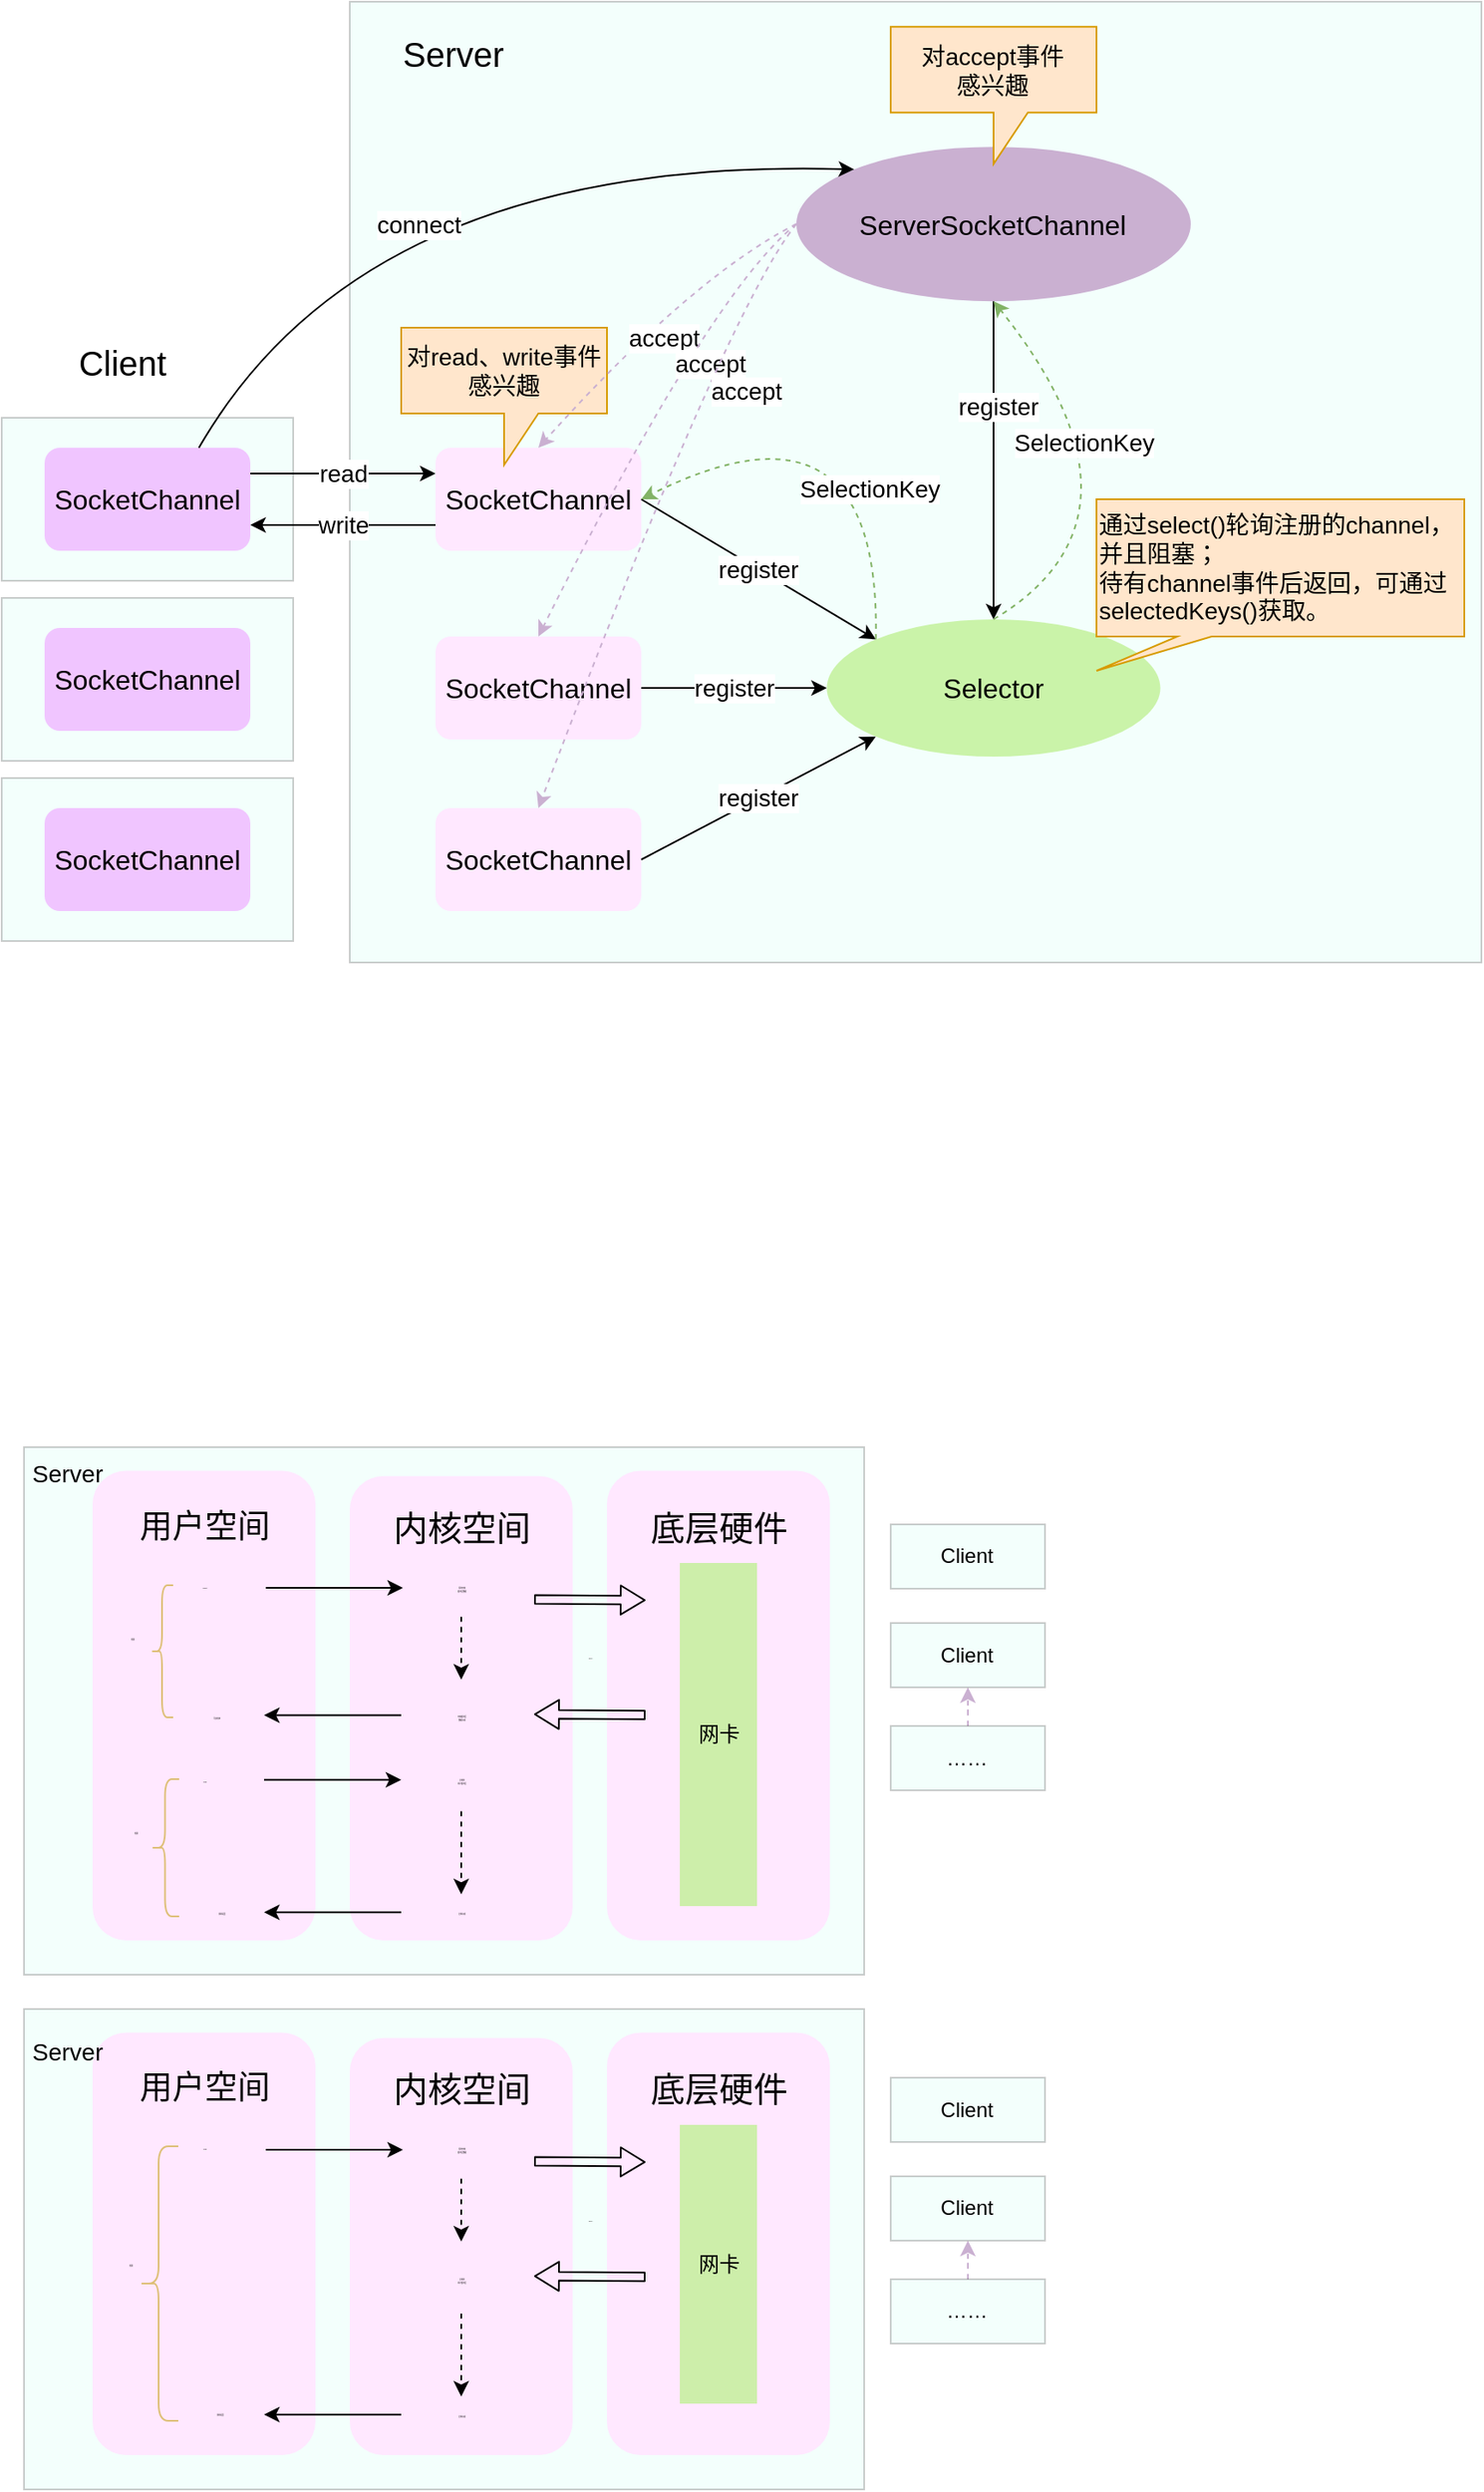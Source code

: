 <mxfile version="20.5.3" type="github">
  <diagram id="5nlBT_24B2XMlk60upl5" name="第 1 页">
    <mxGraphModel dx="1845" dy="1748" grid="1" gridSize="10" guides="1" tooltips="1" connect="1" arrows="1" fold="1" page="1" pageScale="1" pageWidth="827" pageHeight="1169" math="0" shadow="0">
      <root>
        <mxCell id="0" />
        <mxCell id="1" parent="0" />
        <mxCell id="u7LS-Ar8V220cJxnukR8-7" value="" style="rounded=0;whiteSpace=wrap;html=1;fillColor=#C4FCEF;opacity=20;fontSize=14;strokeColor=#000000;" parent="1" vertex="1">
          <mxGeometry x="70" y="-70" width="660" height="560" as="geometry" />
        </mxCell>
        <mxCell id="u7LS-Ar8V220cJxnukR8-1" value="Selector" style="ellipse;whiteSpace=wrap;html=1;fontSize=16;fillColor=#C1F195;strokeColor=none;opacity=80;" parent="1" vertex="1">
          <mxGeometry x="348.21" y="290" width="194.53" height="80" as="geometry" />
        </mxCell>
        <mxCell id="u7LS-Ar8V220cJxnukR8-2" value="ServerSocketChannel" style="ellipse;whiteSpace=wrap;html=1;fontSize=16;fillColor=#CAB0D1;strokeColor=none;" parent="1" vertex="1">
          <mxGeometry x="330.47" y="14.57" width="230" height="90" as="geometry" />
        </mxCell>
        <mxCell id="u7LS-Ar8V220cJxnukR8-4" value="SocketChannel" style="rounded=1;whiteSpace=wrap;html=1;fontSize=16;fillColor=#FFE8FF;strokeColor=none;" parent="1" vertex="1">
          <mxGeometry x="120" y="190" width="120" height="60" as="geometry" />
        </mxCell>
        <mxCell id="u7LS-Ar8V220cJxnukR8-5" value="SocketChannel" style="rounded=1;whiteSpace=wrap;html=1;fontSize=16;fillColor=#FFE8FF;strokeColor=none;" parent="1" vertex="1">
          <mxGeometry x="120" y="400" width="120" height="60" as="geometry" />
        </mxCell>
        <mxCell id="u7LS-Ar8V220cJxnukR8-6" value="SocketChannel" style="rounded=1;whiteSpace=wrap;html=1;fontSize=16;fillColor=#FFE8FF;strokeColor=none;" parent="1" vertex="1">
          <mxGeometry x="120" y="300" width="120" height="60" as="geometry" />
        </mxCell>
        <mxCell id="u7LS-Ar8V220cJxnukR8-8" value="" style="rounded=0;whiteSpace=wrap;html=1;fillColor=#C4FCEF;opacity=20;" parent="1" vertex="1">
          <mxGeometry x="-133" y="172.5" width="170" height="95" as="geometry" />
        </mxCell>
        <mxCell id="u7LS-Ar8V220cJxnukR8-9" value="SocketChannel" style="rounded=1;whiteSpace=wrap;html=1;fontSize=16;fillColor=#F0C5FF;strokeColor=none;" parent="1" vertex="1">
          <mxGeometry x="-108" y="190" width="120" height="60" as="geometry" />
        </mxCell>
        <mxCell id="u7LS-Ar8V220cJxnukR8-18" value="read" style="endArrow=classic;html=1;rounded=0;exitX=1;exitY=0.25;exitDx=0;exitDy=0;entryX=0;entryY=0.25;entryDx=0;entryDy=0;fontSize=14;" parent="1" source="u7LS-Ar8V220cJxnukR8-9" target="u7LS-Ar8V220cJxnukR8-4" edge="1">
          <mxGeometry width="50" height="50" relative="1" as="geometry">
            <mxPoint x="-80" y="360" as="sourcePoint" />
            <mxPoint x="-30" y="310" as="targetPoint" />
          </mxGeometry>
        </mxCell>
        <mxCell id="u7LS-Ar8V220cJxnukR8-19" value="write" style="endArrow=classic;html=1;rounded=0;exitX=0;exitY=0.75;exitDx=0;exitDy=0;entryX=1;entryY=0.75;entryDx=0;entryDy=0;fontSize=14;" parent="1" source="u7LS-Ar8V220cJxnukR8-4" target="u7LS-Ar8V220cJxnukR8-9" edge="1">
          <mxGeometry width="50" height="50" relative="1" as="geometry">
            <mxPoint x="-45" y="130" as="sourcePoint" />
            <mxPoint x="110" y="130" as="targetPoint" />
          </mxGeometry>
        </mxCell>
        <mxCell id="u7LS-Ar8V220cJxnukR8-20" value="register" style="endArrow=classic;html=1;rounded=0;exitX=1;exitY=0.5;exitDx=0;exitDy=0;entryX=0;entryY=0;entryDx=0;entryDy=0;fontSize=14;" parent="1" source="u7LS-Ar8V220cJxnukR8-4" target="u7LS-Ar8V220cJxnukR8-1" edge="1">
          <mxGeometry width="50" height="50" relative="1" as="geometry">
            <mxPoint x="-90" y="410" as="sourcePoint" />
            <mxPoint x="-40" y="360" as="targetPoint" />
          </mxGeometry>
        </mxCell>
        <mxCell id="u7LS-Ar8V220cJxnukR8-21" value="" style="endArrow=classic;html=1;rounded=0;exitX=0.5;exitY=1;exitDx=0;exitDy=0;entryX=0.5;entryY=0;entryDx=0;entryDy=0;" parent="1" source="u7LS-Ar8V220cJxnukR8-2" target="u7LS-Ar8V220cJxnukR8-1" edge="1">
          <mxGeometry width="50" height="50" relative="1" as="geometry">
            <mxPoint x="225.47" y="390" as="sourcePoint" />
            <mxPoint x="275.47" y="340" as="targetPoint" />
          </mxGeometry>
        </mxCell>
        <mxCell id="u7LS-Ar8V220cJxnukR8-22" value="register" style="edgeLabel;html=1;align=center;verticalAlign=middle;resizable=0;points=[];fontSize=14;" parent="u7LS-Ar8V220cJxnukR8-21" vertex="1" connectable="0">
          <mxGeometry x="-0.34" y="2" relative="1" as="geometry">
            <mxPoint as="offset" />
          </mxGeometry>
        </mxCell>
        <mxCell id="u7LS-Ar8V220cJxnukR8-23" value="" style="endArrow=classic;html=1;exitX=0;exitY=0;exitDx=0;exitDy=0;entryX=1;entryY=0.5;entryDx=0;entryDy=0;curved=1;dashed=1;strokeWidth=1;fillColor=#d5e8d4;strokeColor=#82b366;" parent="1" source="u7LS-Ar8V220cJxnukR8-1" target="u7LS-Ar8V220cJxnukR8-4" edge="1">
          <mxGeometry width="50" height="50" relative="1" as="geometry">
            <mxPoint x="290" y="460" as="sourcePoint" />
            <mxPoint x="340" y="410" as="targetPoint" />
            <Array as="points">
              <mxPoint x="380" y="150" />
            </Array>
          </mxGeometry>
        </mxCell>
        <mxCell id="u7LS-Ar8V220cJxnukR8-24" value="SelectionKey" style="edgeLabel;html=1;align=center;verticalAlign=middle;resizable=0;points=[];fontSize=14;" parent="u7LS-Ar8V220cJxnukR8-23" vertex="1" connectable="0">
          <mxGeometry x="0.122" y="40" relative="1" as="geometry">
            <mxPoint x="-6" y="18" as="offset" />
          </mxGeometry>
        </mxCell>
        <mxCell id="u7LS-Ar8V220cJxnukR8-27" value="" style="endArrow=classic;html=1;exitX=0.5;exitY=0;exitDx=0;exitDy=0;entryX=0.5;entryY=1;entryDx=0;entryDy=0;curved=1;dashed=1;strokeWidth=1;fillColor=#d5e8d4;strokeColor=#82b366;" parent="1" source="u7LS-Ar8V220cJxnukR8-1" target="u7LS-Ar8V220cJxnukR8-2" edge="1">
          <mxGeometry width="50" height="50" relative="1" as="geometry">
            <mxPoint x="395.47" y="340" as="sourcePoint" />
            <mxPoint x="75.47" y="145" as="targetPoint" />
            <Array as="points">
              <mxPoint x="545.47" y="230" />
            </Array>
          </mxGeometry>
        </mxCell>
        <mxCell id="u7LS-Ar8V220cJxnukR8-28" value="SelectionKey" style="edgeLabel;html=1;align=center;verticalAlign=middle;resizable=0;points=[];fontSize=14;" parent="u7LS-Ar8V220cJxnukR8-27" vertex="1" connectable="0">
          <mxGeometry x="0.122" y="40" relative="1" as="geometry">
            <mxPoint x="8" y="-38" as="offset" />
          </mxGeometry>
        </mxCell>
        <mxCell id="u7LS-Ar8V220cJxnukR8-29" value="register" style="endArrow=classic;html=1;rounded=0;exitX=1;exitY=0.5;exitDx=0;exitDy=0;entryX=0;entryY=0.5;entryDx=0;entryDy=0;fontSize=14;" parent="1" source="u7LS-Ar8V220cJxnukR8-6" target="u7LS-Ar8V220cJxnukR8-1" edge="1">
          <mxGeometry width="50" height="50" relative="1" as="geometry">
            <mxPoint x="230" y="145" as="sourcePoint" />
            <mxPoint x="550" y="340" as="targetPoint" />
          </mxGeometry>
        </mxCell>
        <mxCell id="u7LS-Ar8V220cJxnukR8-30" value="register" style="endArrow=classic;html=1;rounded=0;exitX=1;exitY=0.5;exitDx=0;exitDy=0;entryX=0;entryY=1;entryDx=0;entryDy=0;fontSize=14;" parent="1" source="u7LS-Ar8V220cJxnukR8-5" target="u7LS-Ar8V220cJxnukR8-1" edge="1">
          <mxGeometry width="50" height="50" relative="1" as="geometry">
            <mxPoint x="240" y="155" as="sourcePoint" />
            <mxPoint x="560" y="350" as="targetPoint" />
          </mxGeometry>
        </mxCell>
        <mxCell id="u7LS-Ar8V220cJxnukR8-31" value="对accept事件&lt;br&gt;感兴趣" style="shape=callout;whiteSpace=wrap;html=1;perimeter=calloutPerimeter;fillColor=#ffe6cc;strokeColor=#d79b00;fontSize=14;" parent="1" vertex="1">
          <mxGeometry x="385.47" y="-55.43" width="120" height="80" as="geometry" />
        </mxCell>
        <mxCell id="u7LS-Ar8V220cJxnukR8-32" value="对read、write事件&lt;br style=&quot;font-size: 14px;&quot;&gt;感兴趣" style="shape=callout;whiteSpace=wrap;html=1;perimeter=calloutPerimeter;fillColor=#ffe6cc;strokeColor=#d79b00;fontSize=14;" parent="1" vertex="1">
          <mxGeometry x="100" y="120" width="120" height="80" as="geometry" />
        </mxCell>
        <mxCell id="u7LS-Ar8V220cJxnukR8-33" value="" style="endArrow=classic;html=1;exitX=0;exitY=0.5;exitDx=0;exitDy=0;entryX=0.5;entryY=0;entryDx=0;entryDy=0;curved=1;dashed=1;strokeColor=#CAB0D1;" parent="1" source="u7LS-Ar8V220cJxnukR8-2" target="u7LS-Ar8V220cJxnukR8-4" edge="1">
          <mxGeometry width="50" height="50" relative="1" as="geometry">
            <mxPoint x="462.574" y="311.716" as="sourcePoint" />
            <mxPoint x="250" y="230" as="targetPoint" />
            <Array as="points">
              <mxPoint x="270" y="90" />
            </Array>
          </mxGeometry>
        </mxCell>
        <mxCell id="u7LS-Ar8V220cJxnukR8-34" value="accept" style="edgeLabel;html=1;align=center;verticalAlign=middle;resizable=0;points=[];fontSize=14;" parent="u7LS-Ar8V220cJxnukR8-33" vertex="1" connectable="0">
          <mxGeometry x="0.122" y="40" relative="1" as="geometry">
            <mxPoint x="-16" y="-25" as="offset" />
          </mxGeometry>
        </mxCell>
        <mxCell id="u7LS-Ar8V220cJxnukR8-35" value="" style="endArrow=classic;html=1;exitX=0;exitY=0.5;exitDx=0;exitDy=0;entryX=0.5;entryY=0;entryDx=0;entryDy=0;curved=1;dashed=1;strokeColor=#CAB0D1;" parent="1" source="u7LS-Ar8V220cJxnukR8-2" target="u7LS-Ar8V220cJxnukR8-6" edge="1">
          <mxGeometry width="50" height="50" relative="1" as="geometry">
            <mxPoint x="390" y="95" as="sourcePoint" />
            <mxPoint x="220" y="200" as="targetPoint" />
            <Array as="points">
              <mxPoint x="280" y="100" />
            </Array>
          </mxGeometry>
        </mxCell>
        <mxCell id="u7LS-Ar8V220cJxnukR8-36" value="accept" style="edgeLabel;html=1;align=center;verticalAlign=middle;resizable=0;points=[];fontSize=14;" parent="u7LS-Ar8V220cJxnukR8-35" vertex="1" connectable="0">
          <mxGeometry x="0.122" y="40" relative="1" as="geometry">
            <mxPoint x="7" y="-64" as="offset" />
          </mxGeometry>
        </mxCell>
        <mxCell id="u7LS-Ar8V220cJxnukR8-37" value="" style="endArrow=classic;html=1;exitX=0;exitY=0.5;exitDx=0;exitDy=0;entryX=0.5;entryY=0;entryDx=0;entryDy=0;curved=1;dashed=1;strokeColor=#CAB0D1;" parent="1" source="u7LS-Ar8V220cJxnukR8-2" target="u7LS-Ar8V220cJxnukR8-5" edge="1">
          <mxGeometry width="50" height="50" relative="1" as="geometry">
            <mxPoint x="400" y="105" as="sourcePoint" />
            <mxPoint x="230" y="210" as="targetPoint" />
            <Array as="points">
              <mxPoint x="290" y="110" />
            </Array>
          </mxGeometry>
        </mxCell>
        <mxCell id="u7LS-Ar8V220cJxnukR8-38" value="accept" style="edgeLabel;html=1;align=center;verticalAlign=middle;resizable=0;points=[];fontSize=14;" parent="u7LS-Ar8V220cJxnukR8-37" vertex="1" connectable="0">
          <mxGeometry x="0.122" y="40" relative="1" as="geometry">
            <mxPoint x="25" y="-104" as="offset" />
          </mxGeometry>
        </mxCell>
        <mxCell id="u7LS-Ar8V220cJxnukR8-43" value="" style="rounded=0;whiteSpace=wrap;html=1;fillColor=#C4FCEF;opacity=20;" parent="1" vertex="1">
          <mxGeometry x="-133" y="277.5" width="170" height="95" as="geometry" />
        </mxCell>
        <mxCell id="u7LS-Ar8V220cJxnukR8-44" value="SocketChannel" style="rounded=1;whiteSpace=wrap;html=1;fontSize=16;fillColor=#F0C5FF;strokeColor=none;" parent="1" vertex="1">
          <mxGeometry x="-108" y="295" width="120" height="60" as="geometry" />
        </mxCell>
        <mxCell id="u7LS-Ar8V220cJxnukR8-45" value="" style="rounded=0;whiteSpace=wrap;html=1;fillColor=#C4FCEF;opacity=20;" parent="1" vertex="1">
          <mxGeometry x="-133" y="382.5" width="170" height="95" as="geometry" />
        </mxCell>
        <mxCell id="u7LS-Ar8V220cJxnukR8-46" value="SocketChannel" style="rounded=1;whiteSpace=wrap;html=1;fontSize=16;fillColor=#F0C5FF;strokeColor=none;" parent="1" vertex="1">
          <mxGeometry x="-108" y="400" width="120" height="60" as="geometry" />
        </mxCell>
        <mxCell id="u7LS-Ar8V220cJxnukR8-47" value="Server" style="text;html=1;align=center;verticalAlign=middle;resizable=0;points=[];autosize=1;strokeColor=none;fillColor=none;fontSize=20;opacity=80;" parent="1" vertex="1">
          <mxGeometry x="90" y="-60.43" width="80" height="40" as="geometry" />
        </mxCell>
        <mxCell id="u7LS-Ar8V220cJxnukR8-48" value="Client" style="text;html=1;align=center;verticalAlign=middle;resizable=0;points=[];autosize=1;strokeColor=none;fillColor=none;fontSize=20;opacity=80;" parent="1" vertex="1">
          <mxGeometry x="-98" y="120" width="70" height="40" as="geometry" />
        </mxCell>
        <mxCell id="u7LS-Ar8V220cJxnukR8-49" value="通过select()轮询注册的channel，并且阻塞；&lt;br&gt;&lt;div style=&quot;&quot;&gt;&lt;span style=&quot;background-color: initial;&quot;&gt;待有channel事件后返回，可通过&lt;/span&gt;&lt;/div&gt;selectedKeys()获取。&lt;div style=&quot;&quot;&gt;&lt;br&gt;&lt;/div&gt;" style="shape=callout;whiteSpace=wrap;html=1;perimeter=calloutPerimeter;fillColor=#ffe6cc;strokeColor=#d79b00;fontSize=14;size=20;position=0.22;position2=0;base=20;align=left;verticalAlign=top;" parent="1" vertex="1">
          <mxGeometry x="505.47" y="220" width="214.53" height="100" as="geometry" />
        </mxCell>
        <mxCell id="d_30PNqLGXJzWuRSK21W-1" value="connect" style="endArrow=classic;html=1;exitX=0.75;exitY=0;exitDx=0;exitDy=0;entryX=0;entryY=0;entryDx=0;entryDy=0;fontSize=14;curved=1;" edge="1" parent="1" source="u7LS-Ar8V220cJxnukR8-9" target="u7LS-Ar8V220cJxnukR8-2">
          <mxGeometry x="-0.052" y="-39" width="50" height="50" relative="1" as="geometry">
            <mxPoint x="22" y="215" as="sourcePoint" />
            <mxPoint x="130" y="215" as="targetPoint" />
            <Array as="points">
              <mxPoint x="80" y="20" />
            </Array>
            <mxPoint as="offset" />
          </mxGeometry>
        </mxCell>
        <mxCell id="d_30PNqLGXJzWuRSK21W-7" value="" style="rounded=0;whiteSpace=wrap;html=1;fillColor=#C4FCEF;opacity=20;" vertex="1" parent="1">
          <mxGeometry x="-120" y="772.5" width="490" height="307.5" as="geometry" />
        </mxCell>
        <mxCell id="d_30PNqLGXJzWuRSK21W-13" value="Client" style="rounded=0;whiteSpace=wrap;html=1;fillColor=#C4FCEF;opacity=20;" vertex="1" parent="1">
          <mxGeometry x="385.47" y="817.5" width="90" height="37.5" as="geometry" />
        </mxCell>
        <mxCell id="d_30PNqLGXJzWuRSK21W-23" value="" style="edgeStyle=orthogonalEdgeStyle;curved=1;orthogonalLoop=1;jettySize=auto;html=1;dashed=1;strokeColor=#CAB0D1;strokeWidth=1;fontSize=14;" edge="1" parent="1" source="d_30PNqLGXJzWuRSK21W-14" target="d_30PNqLGXJzWuRSK21W-15">
          <mxGeometry relative="1" as="geometry" />
        </mxCell>
        <mxCell id="d_30PNqLGXJzWuRSK21W-14" value="……" style="rounded=0;whiteSpace=wrap;html=1;fillColor=#C4FCEF;opacity=20;" vertex="1" parent="1">
          <mxGeometry x="385.47" y="935" width="90" height="37.5" as="geometry" />
        </mxCell>
        <mxCell id="d_30PNqLGXJzWuRSK21W-15" value="Client" style="rounded=0;whiteSpace=wrap;html=1;fillColor=#C4FCEF;opacity=20;" vertex="1" parent="1">
          <mxGeometry x="385.47" y="875" width="90" height="37.5" as="geometry" />
        </mxCell>
        <mxCell id="d_30PNqLGXJzWuRSK21W-20" value="" style="rounded=1;whiteSpace=wrap;html=1;fontSize=16;fillColor=#FFE8FF;strokeColor=none;" vertex="1" parent="1">
          <mxGeometry x="-80" y="786.25" width="130" height="273.75" as="geometry" />
        </mxCell>
        <mxCell id="d_30PNqLGXJzWuRSK21W-18" value="&lt;font style=&quot;font-size: 19px;&quot;&gt;用户空间&lt;/font&gt;" style="text;html=1;align=center;verticalAlign=middle;resizable=0;points=[];autosize=1;strokeColor=none;fillColor=none;fontSize=14;" vertex="1" parent="1">
          <mxGeometry x="-65" y="798.75" width="100" height="40" as="geometry" />
        </mxCell>
        <mxCell id="d_30PNqLGXJzWuRSK21W-22" value="Server" style="text;html=1;align=center;verticalAlign=middle;resizable=0;points=[];autosize=1;strokeColor=none;fillColor=none;fontSize=14;opacity=80;" vertex="1" parent="1">
          <mxGeometry x="-125" y="772.5" width="60" height="30" as="geometry" />
        </mxCell>
        <mxCell id="d_30PNqLGXJzWuRSK21W-25" value="select" style="text;html=1;align=center;verticalAlign=middle;resizable=0;points=[];autosize=1;strokeColor=none;fillColor=none;fontSize=1;" vertex="1" parent="1">
          <mxGeometry x="-40" y="838.75" width="50" height="30" as="geometry" />
        </mxCell>
        <mxCell id="d_30PNqLGXJzWuRSK21W-26" value="可读连接" style="text;html=1;align=center;verticalAlign=middle;resizable=0;points=[];autosize=1;strokeColor=none;fillColor=none;fontSize=1;" vertex="1" parent="1">
          <mxGeometry x="-43" y="915" width="70" height="30" as="geometry" />
        </mxCell>
        <mxCell id="d_30PNqLGXJzWuRSK21W-27" value="read" style="text;html=1;align=center;verticalAlign=middle;resizable=0;points=[];autosize=1;strokeColor=none;fillColor=none;fontSize=1;" vertex="1" parent="1">
          <mxGeometry x="-40" y="951.75" width="50" height="30" as="geometry" />
        </mxCell>
        <mxCell id="d_30PNqLGXJzWuRSK21W-28" value="调用返回" style="text;html=1;align=center;verticalAlign=middle;resizable=0;points=[];autosize=1;strokeColor=none;fillColor=none;fontSize=1;opacity=80;" vertex="1" parent="1">
          <mxGeometry x="-40" y="1029" width="70" height="30" as="geometry" />
        </mxCell>
        <mxCell id="d_30PNqLGXJzWuRSK21W-32" value="" style="rounded=1;whiteSpace=wrap;html=1;fontSize=16;fillColor=#FFE8FF;strokeColor=none;" vertex="1" parent="1">
          <mxGeometry x="70" y="789.38" width="130" height="270.62" as="geometry" />
        </mxCell>
        <mxCell id="d_30PNqLGXJzWuRSK21W-33" value="&lt;font style=&quot;font-size: 20px;&quot;&gt;内核空间&lt;/font&gt;" style="text;html=1;align=center;verticalAlign=middle;resizable=0;points=[];autosize=1;strokeColor=none;fillColor=none;fontSize=14;" vertex="1" parent="1">
          <mxGeometry x="85" y="798.75" width="100" height="40" as="geometry" />
        </mxCell>
        <mxCell id="d_30PNqLGXJzWuRSK21W-34" value="等待内核&lt;br&gt;缓冲区数据" style="text;html=1;align=center;verticalAlign=middle;resizable=0;points=[];autosize=1;strokeColor=none;fillColor=none;fontSize=1;" vertex="1" parent="1">
          <mxGeometry x="95" y="834.75" width="80" height="40" as="geometry" />
        </mxCell>
        <mxCell id="d_30PNqLGXJzWuRSK21W-35" value="复制到&lt;br&gt;用户缓冲区" style="text;html=1;align=center;verticalAlign=middle;resizable=0;points=[];autosize=1;strokeColor=none;fillColor=none;fontSize=1;" vertex="1" parent="1">
          <mxGeometry x="95" y="946.75" width="80" height="40" as="geometry" />
        </mxCell>
        <mxCell id="d_30PNqLGXJzWuRSK21W-37" value="复制完成" style="text;html=1;align=center;verticalAlign=middle;resizable=0;points=[];autosize=1;strokeColor=none;fillColor=none;fontSize=1;opacity=80;" vertex="1" parent="1">
          <mxGeometry x="100" y="1029" width="70" height="30" as="geometry" />
        </mxCell>
        <mxCell id="d_30PNqLGXJzWuRSK21W-38" value="" style="rounded=1;whiteSpace=wrap;html=1;fontSize=16;fillColor=#FFE8FF;strokeColor=none;" vertex="1" parent="1">
          <mxGeometry x="220" y="786.25" width="130" height="273.75" as="geometry" />
        </mxCell>
        <mxCell id="d_30PNqLGXJzWuRSK21W-39" value="底层硬件" style="text;html=1;align=center;verticalAlign=middle;resizable=0;points=[];autosize=1;strokeColor=none;fillColor=none;fontSize=20;" vertex="1" parent="1">
          <mxGeometry x="235" y="798.75" width="100" height="40" as="geometry" />
        </mxCell>
        <mxCell id="d_30PNqLGXJzWuRSK21W-24" value="网卡" style="rounded=0;whiteSpace=wrap;html=1;strokeColor=none;fontSize=12;fillColor=#C1F195;opacity=80;" vertex="1" parent="1">
          <mxGeometry x="262.5" y="840" width="45" height="200" as="geometry" />
        </mxCell>
        <mxCell id="d_30PNqLGXJzWuRSK21W-44" value="" style="endArrow=classic;html=1;strokeColor=#000000;strokeWidth=1;fontSize=20;curved=1;" edge="1" parent="1">
          <mxGeometry width="50" height="50" relative="1" as="geometry">
            <mxPoint x="21" y="854.55" as="sourcePoint" />
            <mxPoint x="101" y="854.55" as="targetPoint" />
          </mxGeometry>
        </mxCell>
        <mxCell id="d_30PNqLGXJzWuRSK21W-45" value="" style="endArrow=classic;html=1;strokeColor=#000000;strokeWidth=1;fontSize=20;curved=1;" edge="1" parent="1">
          <mxGeometry width="50" height="50" relative="1" as="geometry">
            <mxPoint x="20" y="966.37" as="sourcePoint" />
            <mxPoint x="100" y="966.37" as="targetPoint" />
          </mxGeometry>
        </mxCell>
        <mxCell id="d_30PNqLGXJzWuRSK21W-46" value="" style="shape=flexArrow;endArrow=classic;html=1;strokeColor=#000000;strokeWidth=1;fontSize=20;curved=1;width=5;endSize=4.328;endWidth=10.988;" edge="1" parent="1">
          <mxGeometry width="50" height="50" relative="1" as="geometry">
            <mxPoint x="177.5" y="861.25" as="sourcePoint" />
            <mxPoint x="242.5" y="861.72" as="targetPoint" />
          </mxGeometry>
        </mxCell>
        <mxCell id="d_30PNqLGXJzWuRSK21W-47" value="" style="shape=flexArrow;endArrow=classic;html=1;strokeColor=#000000;strokeWidth=1;fontSize=20;curved=1;width=5;endSize=4.328;endWidth=10.988;" edge="1" parent="1">
          <mxGeometry width="50" height="50" relative="1" as="geometry">
            <mxPoint x="242.5" y="928.66" as="sourcePoint" />
            <mxPoint x="177.5" y="928.19" as="targetPoint" />
          </mxGeometry>
        </mxCell>
        <mxCell id="d_30PNqLGXJzWuRSK21W-49" value="DMA" style="text;html=1;align=center;verticalAlign=middle;resizable=0;points=[];autosize=1;strokeColor=none;fillColor=none;fontSize=1;" vertex="1" parent="1">
          <mxGeometry x="185" y="880" width="50" height="30" as="geometry" />
        </mxCell>
        <mxCell id="d_30PNqLGXJzWuRSK21W-50" value="" style="endArrow=classic;html=1;strokeColor=#000000;strokeWidth=1;fontSize=11;curved=1;dashed=1;" edge="1" parent="1">
          <mxGeometry width="50" height="50" relative="1" as="geometry">
            <mxPoint x="135" y="871.42" as="sourcePoint" />
            <mxPoint x="135" y="908" as="targetPoint" />
          </mxGeometry>
        </mxCell>
        <mxCell id="d_30PNqLGXJzWuRSK21W-51" value="" style="endArrow=classic;html=1;strokeColor=#000000;strokeWidth=1;fontSize=11;curved=1;dashed=1;" edge="1" parent="1">
          <mxGeometry width="50" height="50" relative="1" as="geometry">
            <mxPoint x="135.0" y="984.75" as="sourcePoint" />
            <mxPoint x="135.0" y="1033.083" as="targetPoint" />
          </mxGeometry>
        </mxCell>
        <mxCell id="d_30PNqLGXJzWuRSK21W-52" value="" style="endArrow=classic;html=1;strokeColor=#000000;strokeWidth=1;fontSize=20;curved=1;" edge="1" parent="1">
          <mxGeometry width="50" height="50" relative="1" as="geometry">
            <mxPoint x="100" y="928.75" as="sourcePoint" />
            <mxPoint x="20" y="928.75" as="targetPoint" />
          </mxGeometry>
        </mxCell>
        <mxCell id="d_30PNqLGXJzWuRSK21W-56" value="内核缓冲区&lt;br&gt;数据完成" style="text;html=1;align=center;verticalAlign=middle;resizable=0;points=[];autosize=1;strokeColor=none;fillColor=none;fontSize=1;" vertex="1" parent="1">
          <mxGeometry x="95" y="910" width="80" height="40" as="geometry" />
        </mxCell>
        <mxCell id="d_30PNqLGXJzWuRSK21W-57" value="" style="endArrow=classic;html=1;strokeColor=#000000;strokeWidth=1;fontSize=20;curved=1;" edge="1" parent="1">
          <mxGeometry width="50" height="50" relative="1" as="geometry">
            <mxPoint x="100" y="1043.62" as="sourcePoint" />
            <mxPoint x="20" y="1043.62" as="targetPoint" />
          </mxGeometry>
        </mxCell>
        <mxCell id="d_30PNqLGXJzWuRSK21W-71" value="阻塞" style="text;html=1;align=center;verticalAlign=middle;resizable=0;points=[];autosize=1;strokeColor=none;fillColor=none;fontSize=1;" vertex="1" parent="1">
          <mxGeometry x="-82" y="868.75" width="50" height="30" as="geometry" />
        </mxCell>
        <mxCell id="d_30PNqLGXJzWuRSK21W-72" value="阻塞" style="text;html=1;align=center;verticalAlign=middle;resizable=0;points=[];autosize=1;strokeColor=none;fillColor=none;fontSize=1;" vertex="1" parent="1">
          <mxGeometry x="-80" y="981.75" width="50" height="30" as="geometry" />
        </mxCell>
        <mxCell id="d_30PNqLGXJzWuRSK21W-73" value="" style="rounded=0;whiteSpace=wrap;html=1;fillColor=#C4FCEF;opacity=20;" vertex="1" parent="1">
          <mxGeometry x="-120" y="1100" width="490" height="280" as="geometry" />
        </mxCell>
        <mxCell id="d_30PNqLGXJzWuRSK21W-78" value="" style="rounded=1;whiteSpace=wrap;html=1;fontSize=16;fillColor=#FFE8FF;strokeColor=none;" vertex="1" parent="1">
          <mxGeometry x="-80" y="1113.75" width="130" height="246.25" as="geometry" />
        </mxCell>
        <mxCell id="d_30PNqLGXJzWuRSK21W-79" value="&lt;font style=&quot;font-size: 19px;&quot;&gt;用户空间&lt;/font&gt;" style="text;html=1;align=center;verticalAlign=middle;resizable=0;points=[];autosize=1;strokeColor=none;fillColor=none;fontSize=14;" vertex="1" parent="1">
          <mxGeometry x="-65" y="1126.25" width="100" height="40" as="geometry" />
        </mxCell>
        <mxCell id="d_30PNqLGXJzWuRSK21W-80" value="read" style="text;html=1;align=center;verticalAlign=middle;resizable=0;points=[];autosize=1;strokeColor=none;fillColor=none;fontSize=1;" vertex="1" parent="1">
          <mxGeometry x="-40" y="1166.25" width="50" height="30" as="geometry" />
        </mxCell>
        <mxCell id="d_30PNqLGXJzWuRSK21W-83" value="调用返回" style="text;html=1;align=center;verticalAlign=middle;resizable=0;points=[];autosize=1;strokeColor=none;fillColor=none;fontSize=1;opacity=80;" vertex="1" parent="1">
          <mxGeometry x="-41" y="1320.75" width="70" height="30" as="geometry" />
        </mxCell>
        <mxCell id="d_30PNqLGXJzWuRSK21W-84" value="" style="rounded=1;whiteSpace=wrap;html=1;fontSize=16;fillColor=#FFE8FF;strokeColor=none;" vertex="1" parent="1">
          <mxGeometry x="70" y="1116.88" width="130" height="243.12" as="geometry" />
        </mxCell>
        <mxCell id="d_30PNqLGXJzWuRSK21W-85" value="&lt;font style=&quot;font-size: 20px;&quot;&gt;内核空间&lt;/font&gt;" style="text;html=1;align=center;verticalAlign=middle;resizable=0;points=[];autosize=1;strokeColor=none;fillColor=none;fontSize=14;" vertex="1" parent="1">
          <mxGeometry x="85" y="1126.25" width="100" height="40" as="geometry" />
        </mxCell>
        <mxCell id="d_30PNqLGXJzWuRSK21W-86" value="等待内核&lt;br&gt;缓冲区数据" style="text;html=1;align=center;verticalAlign=middle;resizable=0;points=[];autosize=1;strokeColor=none;fillColor=none;fontSize=1;" vertex="1" parent="1">
          <mxGeometry x="95" y="1162.25" width="80" height="40" as="geometry" />
        </mxCell>
        <mxCell id="d_30PNqLGXJzWuRSK21W-87" value="复制到&lt;br&gt;用户缓冲区" style="text;html=1;align=center;verticalAlign=middle;resizable=0;points=[];autosize=1;strokeColor=none;fillColor=none;fontSize=1;" vertex="1" parent="1">
          <mxGeometry x="95" y="1237.5" width="80" height="40" as="geometry" />
        </mxCell>
        <mxCell id="d_30PNqLGXJzWuRSK21W-88" value="复制完成" style="text;html=1;align=center;verticalAlign=middle;resizable=0;points=[];autosize=1;strokeColor=none;fillColor=none;fontSize=1;opacity=80;" vertex="1" parent="1">
          <mxGeometry x="100" y="1321.75" width="70" height="30" as="geometry" />
        </mxCell>
        <mxCell id="d_30PNqLGXJzWuRSK21W-89" value="" style="rounded=1;whiteSpace=wrap;html=1;fontSize=16;fillColor=#FFE8FF;strokeColor=none;" vertex="1" parent="1">
          <mxGeometry x="220" y="1113.75" width="130" height="246.25" as="geometry" />
        </mxCell>
        <mxCell id="d_30PNqLGXJzWuRSK21W-90" value="底层硬件" style="text;html=1;align=center;verticalAlign=middle;resizable=0;points=[];autosize=1;strokeColor=none;fillColor=none;fontSize=20;" vertex="1" parent="1">
          <mxGeometry x="235" y="1126.25" width="100" height="40" as="geometry" />
        </mxCell>
        <mxCell id="d_30PNqLGXJzWuRSK21W-91" value="网卡" style="rounded=0;whiteSpace=wrap;html=1;strokeColor=none;fontSize=12;fillColor=#C1F195;opacity=80;" vertex="1" parent="1">
          <mxGeometry x="262.5" y="1167.5" width="45" height="162.5" as="geometry" />
        </mxCell>
        <mxCell id="d_30PNqLGXJzWuRSK21W-92" value="" style="endArrow=classic;html=1;strokeColor=#000000;strokeWidth=1;fontSize=20;curved=1;" edge="1" parent="1">
          <mxGeometry width="50" height="50" relative="1" as="geometry">
            <mxPoint x="21" y="1182.05" as="sourcePoint" />
            <mxPoint x="101" y="1182.05" as="targetPoint" />
          </mxGeometry>
        </mxCell>
        <mxCell id="d_30PNqLGXJzWuRSK21W-94" value="" style="shape=flexArrow;endArrow=classic;html=1;strokeColor=#000000;strokeWidth=1;fontSize=20;curved=1;width=5;endSize=4.328;endWidth=10.988;" edge="1" parent="1">
          <mxGeometry width="50" height="50" relative="1" as="geometry">
            <mxPoint x="177.5" y="1188.75" as="sourcePoint" />
            <mxPoint x="242.5" y="1189.22" as="targetPoint" />
          </mxGeometry>
        </mxCell>
        <mxCell id="d_30PNqLGXJzWuRSK21W-95" value="" style="shape=flexArrow;endArrow=classic;html=1;strokeColor=#000000;strokeWidth=1;fontSize=20;curved=1;width=5;endSize=4.328;endWidth=10.988;" edge="1" parent="1">
          <mxGeometry width="50" height="50" relative="1" as="geometry">
            <mxPoint x="242.5" y="1256.16" as="sourcePoint" />
            <mxPoint x="177.5" y="1255.69" as="targetPoint" />
          </mxGeometry>
        </mxCell>
        <mxCell id="d_30PNqLGXJzWuRSK21W-96" value="DMA" style="text;html=1;align=center;verticalAlign=middle;resizable=0;points=[];autosize=1;strokeColor=none;fillColor=none;fontSize=1;" vertex="1" parent="1">
          <mxGeometry x="185" y="1207.5" width="50" height="30" as="geometry" />
        </mxCell>
        <mxCell id="d_30PNqLGXJzWuRSK21W-97" value="" style="endArrow=classic;html=1;strokeColor=#000000;strokeWidth=1;fontSize=11;curved=1;dashed=1;" edge="1" parent="1">
          <mxGeometry width="50" height="50" relative="1" as="geometry">
            <mxPoint x="135" y="1198.92" as="sourcePoint" />
            <mxPoint x="135" y="1235.5" as="targetPoint" />
          </mxGeometry>
        </mxCell>
        <mxCell id="d_30PNqLGXJzWuRSK21W-98" value="" style="endArrow=classic;html=1;strokeColor=#000000;strokeWidth=1;fontSize=11;curved=1;dashed=1;" edge="1" parent="1">
          <mxGeometry width="50" height="50" relative="1" as="geometry">
            <mxPoint x="135" y="1277.5" as="sourcePoint" />
            <mxPoint x="135" y="1325.833" as="targetPoint" />
          </mxGeometry>
        </mxCell>
        <mxCell id="d_30PNqLGXJzWuRSK21W-101" value="" style="endArrow=classic;html=1;strokeColor=#000000;strokeWidth=1;fontSize=20;curved=1;" edge="1" parent="1">
          <mxGeometry width="50" height="50" relative="1" as="geometry">
            <mxPoint x="100" y="1336.37" as="sourcePoint" />
            <mxPoint x="20" y="1336.37" as="targetPoint" />
          </mxGeometry>
        </mxCell>
        <mxCell id="d_30PNqLGXJzWuRSK21W-108" value="阻塞" style="text;html=1;align=center;verticalAlign=middle;resizable=0;points=[];autosize=1;strokeColor=none;fillColor=none;fontSize=1;" vertex="1" parent="1">
          <mxGeometry x="-83" y="1233.75" width="50" height="30" as="geometry" />
        </mxCell>
        <mxCell id="d_30PNqLGXJzWuRSK21W-110" value="Client" style="rounded=0;whiteSpace=wrap;html=1;fillColor=#C4FCEF;opacity=20;" vertex="1" parent="1">
          <mxGeometry x="385.47" y="1140" width="90" height="37.5" as="geometry" />
        </mxCell>
        <mxCell id="d_30PNqLGXJzWuRSK21W-111" value="" style="edgeStyle=orthogonalEdgeStyle;curved=1;orthogonalLoop=1;jettySize=auto;html=1;dashed=1;strokeColor=#CAB0D1;strokeWidth=1;fontSize=14;" edge="1" parent="1" source="d_30PNqLGXJzWuRSK21W-112" target="d_30PNqLGXJzWuRSK21W-113">
          <mxGeometry relative="1" as="geometry" />
        </mxCell>
        <mxCell id="d_30PNqLGXJzWuRSK21W-112" value="……" style="rounded=0;whiteSpace=wrap;html=1;fillColor=#C4FCEF;opacity=20;" vertex="1" parent="1">
          <mxGeometry x="385.47" y="1257.5" width="90" height="37.5" as="geometry" />
        </mxCell>
        <mxCell id="d_30PNqLGXJzWuRSK21W-113" value="Client" style="rounded=0;whiteSpace=wrap;html=1;fillColor=#C4FCEF;opacity=20;" vertex="1" parent="1">
          <mxGeometry x="385.47" y="1197.5" width="90" height="37.5" as="geometry" />
        </mxCell>
        <mxCell id="d_30PNqLGXJzWuRSK21W-114" value="Server" style="text;html=1;align=center;verticalAlign=middle;resizable=0;points=[];autosize=1;strokeColor=none;fillColor=none;fontSize=14;opacity=80;" vertex="1" parent="1">
          <mxGeometry x="-125" y="1110" width="60" height="30" as="geometry" />
        </mxCell>
        <mxCell id="d_30PNqLGXJzWuRSK21W-115" value="" style="shape=curlyBracket;whiteSpace=wrap;html=1;rounded=1;labelPosition=left;verticalLabelPosition=middle;align=right;verticalAlign=middle;strokeColor=#d6b656;fontSize=11;fillColor=#55832F;opacity=80;" vertex="1" parent="1">
          <mxGeometry x="-46" y="853" width="13" height="77" as="geometry" />
        </mxCell>
        <mxCell id="d_30PNqLGXJzWuRSK21W-116" value="" style="shape=curlyBracket;whiteSpace=wrap;html=1;rounded=1;labelPosition=left;verticalLabelPosition=middle;align=right;verticalAlign=middle;strokeColor=#d6b656;fontSize=11;fillColor=#55832F;opacity=80;" vertex="1" parent="1">
          <mxGeometry x="-46" y="966" width="16.5" height="80" as="geometry" />
        </mxCell>
        <mxCell id="d_30PNqLGXJzWuRSK21W-118" value="" style="shape=curlyBracket;whiteSpace=wrap;html=1;rounded=1;labelPosition=left;verticalLabelPosition=middle;align=right;verticalAlign=middle;strokeColor=#d6b656;fontSize=11;fillColor=#55832F;opacity=80;" vertex="1" parent="1">
          <mxGeometry x="-53" y="1180" width="23" height="160" as="geometry" />
        </mxCell>
      </root>
    </mxGraphModel>
  </diagram>
</mxfile>
